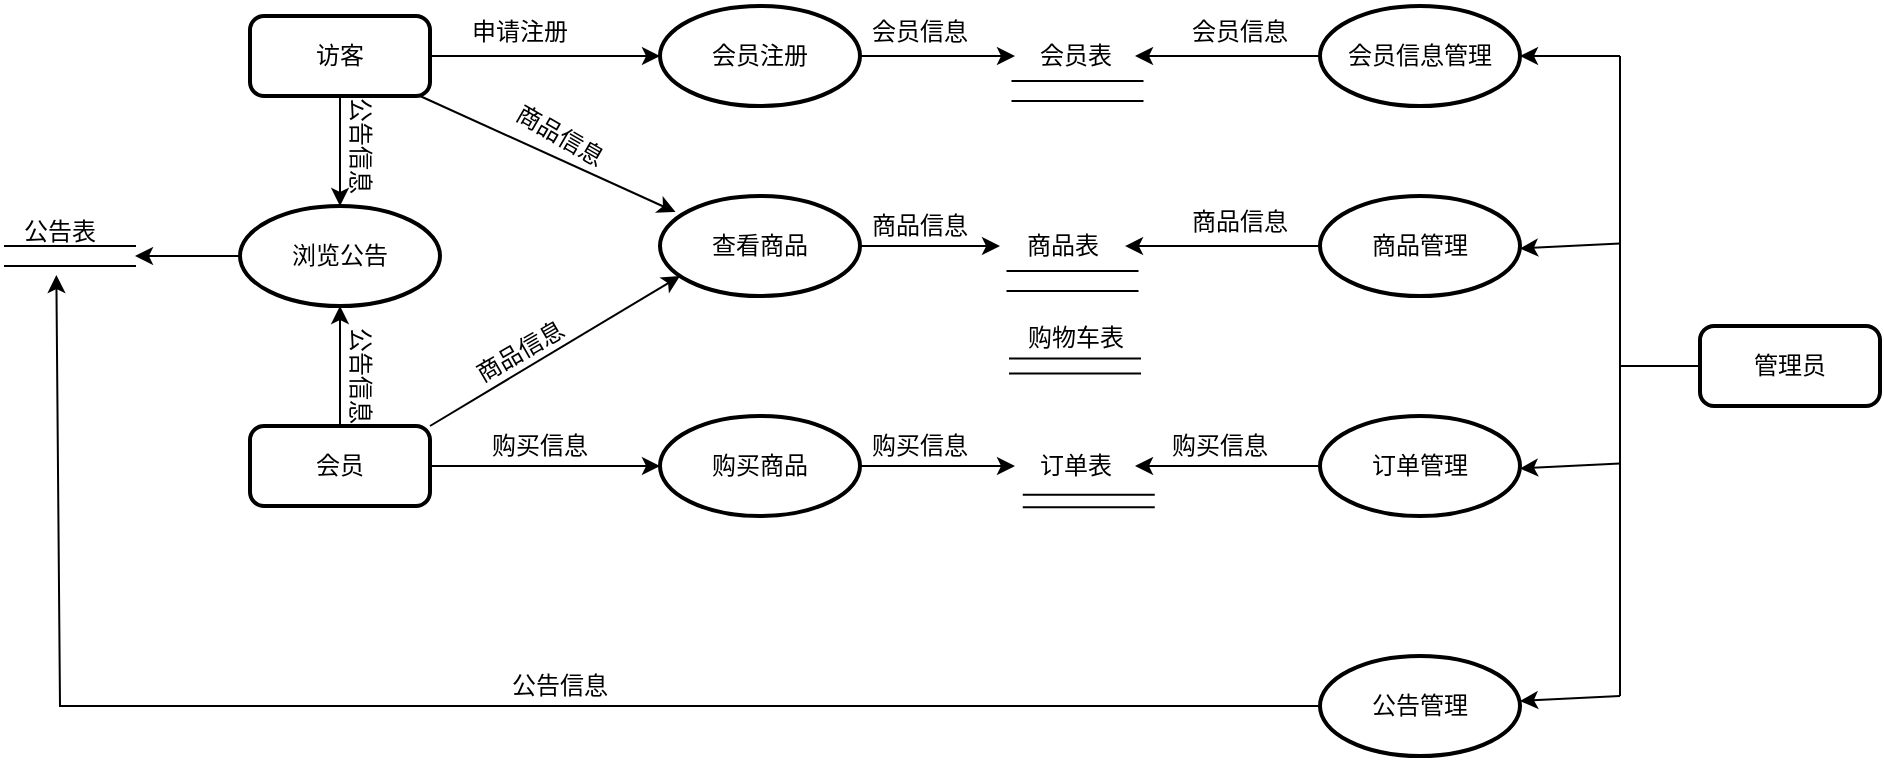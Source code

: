 <mxfile version="16.6.6"><diagram id="bIPfh1mh9V8Zo8WJj3ih" name="第 1 页"><mxGraphModel dx="1865" dy="544" grid="1" gridSize="10" guides="1" tooltips="1" connect="1" arrows="1" fold="1" page="1" pageScale="1" pageWidth="827" pageHeight="1169" math="0" shadow="0"><root><mxCell id="0"/><mxCell id="1" parent="0"/><mxCell id="JkRDDsgBLrjlTW5WWjNB-60" value="" style="edgeStyle=orthogonalEdgeStyle;rounded=0;orthogonalLoop=1;jettySize=auto;html=1;" edge="1" parent="1" source="JkRDDsgBLrjlTW5WWjNB-1" target="JkRDDsgBLrjlTW5WWjNB-11"><mxGeometry relative="1" as="geometry"/></mxCell><mxCell id="JkRDDsgBLrjlTW5WWjNB-61" value="" style="edgeStyle=orthogonalEdgeStyle;rounded=0;orthogonalLoop=1;jettySize=auto;html=1;" edge="1" parent="1" source="JkRDDsgBLrjlTW5WWjNB-1" target="JkRDDsgBLrjlTW5WWjNB-8"><mxGeometry relative="1" as="geometry"/></mxCell><mxCell id="JkRDDsgBLrjlTW5WWjNB-1" value="访客" style="rounded=1;whiteSpace=wrap;html=1;absoluteArcSize=1;arcSize=14;strokeWidth=2;" vertex="1" parent="1"><mxGeometry x="95" y="150" width="90" height="40" as="geometry"/></mxCell><mxCell id="JkRDDsgBLrjlTW5WWjNB-58" value="" style="edgeStyle=orthogonalEdgeStyle;rounded=0;orthogonalLoop=1;jettySize=auto;html=1;" edge="1" parent="1" source="JkRDDsgBLrjlTW5WWjNB-2" target="JkRDDsgBLrjlTW5WWjNB-9"><mxGeometry relative="1" as="geometry"/></mxCell><mxCell id="JkRDDsgBLrjlTW5WWjNB-59" value="" style="edgeStyle=orthogonalEdgeStyle;rounded=0;orthogonalLoop=1;jettySize=auto;html=1;entryX=0.5;entryY=1;entryDx=0;entryDy=0;entryPerimeter=0;" edge="1" parent="1" source="JkRDDsgBLrjlTW5WWjNB-2" target="JkRDDsgBLrjlTW5WWjNB-11"><mxGeometry relative="1" as="geometry"/></mxCell><mxCell id="JkRDDsgBLrjlTW5WWjNB-2" value="会员" style="rounded=1;whiteSpace=wrap;html=1;absoluteArcSize=1;arcSize=14;strokeWidth=2;" vertex="1" parent="1"><mxGeometry x="95" y="355" width="90" height="40" as="geometry"/></mxCell><mxCell id="JkRDDsgBLrjlTW5WWjNB-3" value="管理员" style="rounded=1;whiteSpace=wrap;html=1;absoluteArcSize=1;arcSize=14;strokeWidth=2;" vertex="1" parent="1"><mxGeometry x="820" y="305" width="90" height="40" as="geometry"/></mxCell><mxCell id="JkRDDsgBLrjlTW5WWjNB-66" value="" style="edgeStyle=orthogonalEdgeStyle;rounded=0;orthogonalLoop=1;jettySize=auto;html=1;" edge="1" parent="1" source="JkRDDsgBLrjlTW5WWjNB-8" target="JkRDDsgBLrjlTW5WWjNB-36"><mxGeometry relative="1" as="geometry"/></mxCell><mxCell id="JkRDDsgBLrjlTW5WWjNB-8" value="会员注册" style="strokeWidth=2;html=1;shape=mxgraph.flowchart.start_1;whiteSpace=wrap;" vertex="1" parent="1"><mxGeometry x="300" y="145" width="100" height="50" as="geometry"/></mxCell><mxCell id="JkRDDsgBLrjlTW5WWjNB-72" value="" style="edgeStyle=orthogonalEdgeStyle;rounded=0;orthogonalLoop=1;jettySize=auto;html=1;" edge="1" parent="1" source="JkRDDsgBLrjlTW5WWjNB-9" target="JkRDDsgBLrjlTW5WWjNB-40"><mxGeometry relative="1" as="geometry"/></mxCell><mxCell id="JkRDDsgBLrjlTW5WWjNB-9" value="购买商品" style="strokeWidth=2;html=1;shape=mxgraph.flowchart.start_1;whiteSpace=wrap;" vertex="1" parent="1"><mxGeometry x="300" y="350" width="100" height="50" as="geometry"/></mxCell><mxCell id="JkRDDsgBLrjlTW5WWjNB-70" value="" style="edgeStyle=orthogonalEdgeStyle;rounded=0;orthogonalLoop=1;jettySize=auto;html=1;" edge="1" parent="1" source="JkRDDsgBLrjlTW5WWjNB-10" target="JkRDDsgBLrjlTW5WWjNB-39"><mxGeometry relative="1" as="geometry"/></mxCell><mxCell id="JkRDDsgBLrjlTW5WWjNB-10" value="查看商品" style="strokeWidth=2;html=1;shape=mxgraph.flowchart.start_1;whiteSpace=wrap;" vertex="1" parent="1"><mxGeometry x="300" y="240" width="100" height="50" as="geometry"/></mxCell><mxCell id="JkRDDsgBLrjlTW5WWjNB-82" value="" style="edgeStyle=orthogonalEdgeStyle;rounded=0;orthogonalLoop=1;jettySize=auto;html=1;" edge="1" parent="1" source="JkRDDsgBLrjlTW5WWjNB-11" target="JkRDDsgBLrjlTW5WWjNB-53"><mxGeometry relative="1" as="geometry"/></mxCell><mxCell id="JkRDDsgBLrjlTW5WWjNB-11" value="浏览公告" style="strokeWidth=2;html=1;shape=mxgraph.flowchart.start_1;whiteSpace=wrap;" vertex="1" parent="1"><mxGeometry x="90" y="245" width="100" height="50" as="geometry"/></mxCell><mxCell id="JkRDDsgBLrjlTW5WWjNB-68" value="" style="edgeStyle=orthogonalEdgeStyle;rounded=0;orthogonalLoop=1;jettySize=auto;html=1;" edge="1" parent="1" source="JkRDDsgBLrjlTW5WWjNB-13" target="JkRDDsgBLrjlTW5WWjNB-39"><mxGeometry relative="1" as="geometry"/></mxCell><mxCell id="JkRDDsgBLrjlTW5WWjNB-13" value="商品管理" style="strokeWidth=2;html=1;shape=mxgraph.flowchart.start_1;whiteSpace=wrap;" vertex="1" parent="1"><mxGeometry x="630" y="240" width="100" height="50" as="geometry"/></mxCell><mxCell id="JkRDDsgBLrjlTW5WWjNB-67" value="" style="edgeStyle=orthogonalEdgeStyle;rounded=0;orthogonalLoop=1;jettySize=auto;html=1;" edge="1" parent="1" source="JkRDDsgBLrjlTW5WWjNB-14" target="JkRDDsgBLrjlTW5WWjNB-36"><mxGeometry relative="1" as="geometry"/></mxCell><mxCell id="JkRDDsgBLrjlTW5WWjNB-14" value="会员信息管理" style="strokeWidth=2;html=1;shape=mxgraph.flowchart.start_1;whiteSpace=wrap;" vertex="1" parent="1"><mxGeometry x="630" y="145" width="100" height="50" as="geometry"/></mxCell><mxCell id="JkRDDsgBLrjlTW5WWjNB-15" value="公告管理" style="strokeWidth=2;html=1;shape=mxgraph.flowchart.start_1;whiteSpace=wrap;" vertex="1" parent="1"><mxGeometry x="630" y="470" width="100" height="50" as="geometry"/></mxCell><mxCell id="JkRDDsgBLrjlTW5WWjNB-71" value="" style="edgeStyle=orthogonalEdgeStyle;rounded=0;orthogonalLoop=1;jettySize=auto;html=1;" edge="1" parent="1" source="JkRDDsgBLrjlTW5WWjNB-16" target="JkRDDsgBLrjlTW5WWjNB-40"><mxGeometry relative="1" as="geometry"/></mxCell><mxCell id="JkRDDsgBLrjlTW5WWjNB-16" value="订单管理" style="strokeWidth=2;html=1;shape=mxgraph.flowchart.start_1;whiteSpace=wrap;" vertex="1" parent="1"><mxGeometry x="630" y="350" width="100" height="50" as="geometry"/></mxCell><mxCell id="JkRDDsgBLrjlTW5WWjNB-18" value="" style="shape=partialRectangle;whiteSpace=wrap;html=1;top=0;bottom=0;fillColor=none;rotation=90;" vertex="1" parent="1"><mxGeometry x="503.75" y="155" width="10" height="65" as="geometry"/></mxCell><mxCell id="JkRDDsgBLrjlTW5WWjNB-24" value="" style="shape=partialRectangle;whiteSpace=wrap;html=1;top=0;bottom=0;fillColor=none;rotation=90;" vertex="1" parent="1"><mxGeometry x="503.75" y="292.5" width="7.5" height="65" as="geometry"/></mxCell><mxCell id="JkRDDsgBLrjlTW5WWjNB-25" value="" style="shape=partialRectangle;whiteSpace=wrap;html=1;top=0;bottom=0;fillColor=none;rotation=90;" vertex="1" parent="1"><mxGeometry x="511.25" y="360" width="6.25" height="65" as="geometry"/></mxCell><mxCell id="JkRDDsgBLrjlTW5WWjNB-26" value="" style="shape=partialRectangle;whiteSpace=wrap;html=1;top=0;bottom=0;fillColor=none;rotation=90;" vertex="1" parent="1"><mxGeometry x="501.25" y="250" width="10" height="65" as="geometry"/></mxCell><mxCell id="JkRDDsgBLrjlTW5WWjNB-36" value="会员表" style="text;html=1;strokeColor=none;fillColor=none;align=center;verticalAlign=middle;whiteSpace=wrap;rounded=0;" vertex="1" parent="1"><mxGeometry x="477.5" y="155" width="60" height="30" as="geometry"/></mxCell><mxCell id="JkRDDsgBLrjlTW5WWjNB-37" value="购物车表" style="text;html=1;strokeColor=none;fillColor=none;align=center;verticalAlign=middle;whiteSpace=wrap;rounded=0;" vertex="1" parent="1"><mxGeometry x="477.5" y="296.25" width="60" height="30" as="geometry"/></mxCell><mxCell id="JkRDDsgBLrjlTW5WWjNB-38" value="商品信息" style="text;html=1;strokeColor=none;fillColor=none;align=center;verticalAlign=middle;whiteSpace=wrap;rounded=0;rotation=-30;" vertex="1" parent="1"><mxGeometry x="200" y="302.5" width="60" height="30" as="geometry"/></mxCell><mxCell id="JkRDDsgBLrjlTW5WWjNB-39" value="商品表" style="text;html=1;strokeColor=none;fillColor=none;align=center;verticalAlign=middle;whiteSpace=wrap;rounded=0;" vertex="1" parent="1"><mxGeometry x="470" y="246.25" width="62.5" height="37.5" as="geometry"/></mxCell><mxCell id="JkRDDsgBLrjlTW5WWjNB-40" value="订单表" style="text;html=1;strokeColor=none;fillColor=none;align=center;verticalAlign=middle;whiteSpace=wrap;rounded=0;" vertex="1" parent="1"><mxGeometry x="477.5" y="360" width="60" height="30" as="geometry"/></mxCell><mxCell id="JkRDDsgBLrjlTW5WWjNB-43" value="" style="endArrow=none;html=1;rounded=0;" edge="1" parent="1"><mxGeometry width="50" height="50" relative="1" as="geometry"><mxPoint x="780" y="490" as="sourcePoint"/><mxPoint x="780" y="170" as="targetPoint"/></mxGeometry></mxCell><mxCell id="JkRDDsgBLrjlTW5WWjNB-45" value="" style="endArrow=none;html=1;rounded=0;exitX=0;exitY=0.5;exitDx=0;exitDy=0;" edge="1" parent="1" source="JkRDDsgBLrjlTW5WWjNB-3"><mxGeometry width="50" height="50" relative="1" as="geometry"><mxPoint x="820" y="300" as="sourcePoint"/><mxPoint x="780" y="325" as="targetPoint"/></mxGeometry></mxCell><mxCell id="JkRDDsgBLrjlTW5WWjNB-48" value="" style="endArrow=classic;html=1;rounded=0;entryX=1;entryY=0.5;entryDx=0;entryDy=0;entryPerimeter=0;" edge="1" parent="1" target="JkRDDsgBLrjlTW5WWjNB-14"><mxGeometry width="50" height="50" relative="1" as="geometry"><mxPoint x="780" y="170" as="sourcePoint"/><mxPoint x="750" y="180" as="targetPoint"/></mxGeometry></mxCell><mxCell id="JkRDDsgBLrjlTW5WWjNB-49" value="" style="endArrow=classic;html=1;rounded=0;entryX=1;entryY=0.5;entryDx=0;entryDy=0;entryPerimeter=0;" edge="1" parent="1"><mxGeometry width="50" height="50" relative="1" as="geometry"><mxPoint x="780" y="263.75" as="sourcePoint"/><mxPoint x="730" y="266.25" as="targetPoint"/></mxGeometry></mxCell><mxCell id="JkRDDsgBLrjlTW5WWjNB-50" value="" style="endArrow=classic;html=1;rounded=0;entryX=1;entryY=0.5;entryDx=0;entryDy=0;entryPerimeter=0;" edge="1" parent="1"><mxGeometry width="50" height="50" relative="1" as="geometry"><mxPoint x="780" y="373.75" as="sourcePoint"/><mxPoint x="730" y="376.25" as="targetPoint"/></mxGeometry></mxCell><mxCell id="JkRDDsgBLrjlTW5WWjNB-51" value="" style="endArrow=classic;html=1;rounded=0;entryX=1;entryY=0.5;entryDx=0;entryDy=0;entryPerimeter=0;" edge="1" parent="1"><mxGeometry width="50" height="50" relative="1" as="geometry"><mxPoint x="780" y="490" as="sourcePoint"/><mxPoint x="730" y="492.5" as="targetPoint"/></mxGeometry></mxCell><mxCell id="JkRDDsgBLrjlTW5WWjNB-52" value="公告表" style="text;html=1;strokeColor=none;fillColor=none;align=center;verticalAlign=middle;whiteSpace=wrap;rounded=0;" vertex="1" parent="1"><mxGeometry x="-30" y="242.5" width="60" height="30" as="geometry"/></mxCell><mxCell id="JkRDDsgBLrjlTW5WWjNB-53" value="" style="shape=partialRectangle;whiteSpace=wrap;html=1;top=0;bottom=0;fillColor=none;rotation=90;" vertex="1" parent="1"><mxGeometry y="237.5" width="10" height="65" as="geometry"/></mxCell><mxCell id="JkRDDsgBLrjlTW5WWjNB-56" value="" style="endArrow=classic;html=1;rounded=0;exitX=0;exitY=0.5;exitDx=0;exitDy=0;exitPerimeter=0;entryX=1.45;entryY=0.605;entryDx=0;entryDy=0;entryPerimeter=0;" edge="1" parent="1" source="JkRDDsgBLrjlTW5WWjNB-15" target="JkRDDsgBLrjlTW5WWjNB-53"><mxGeometry width="50" height="50" relative="1" as="geometry"><mxPoint x="390" y="310" as="sourcePoint"/><mxPoint y="350" as="targetPoint"/><Array as="points"><mxPoint y="495"/></Array></mxGeometry></mxCell><mxCell id="JkRDDsgBLrjlTW5WWjNB-62" value="" style="endArrow=classic;html=1;rounded=0;entryX=0.078;entryY=0.16;entryDx=0;entryDy=0;entryPerimeter=0;" edge="1" parent="1" target="JkRDDsgBLrjlTW5WWjNB-10"><mxGeometry width="50" height="50" relative="1" as="geometry"><mxPoint x="180" y="190" as="sourcePoint"/><mxPoint x="440" y="260" as="targetPoint"/></mxGeometry></mxCell><mxCell id="JkRDDsgBLrjlTW5WWjNB-63" value="" style="endArrow=classic;html=1;rounded=0;exitX=1;exitY=0;exitDx=0;exitDy=0;entryX=0.1;entryY=0.8;entryDx=0;entryDy=0;entryPerimeter=0;" edge="1" parent="1" source="JkRDDsgBLrjlTW5WWjNB-2" target="JkRDDsgBLrjlTW5WWjNB-10"><mxGeometry width="50" height="50" relative="1" as="geometry"><mxPoint x="390" y="310" as="sourcePoint"/><mxPoint x="440" y="260" as="targetPoint"/></mxGeometry></mxCell><mxCell id="JkRDDsgBLrjlTW5WWjNB-64" value="商品信息" style="text;html=1;strokeColor=none;fillColor=none;align=center;verticalAlign=middle;whiteSpace=wrap;rounded=0;rotation=30;" vertex="1" parent="1"><mxGeometry x="220" y="195" width="60" height="30" as="geometry"/></mxCell><mxCell id="JkRDDsgBLrjlTW5WWjNB-65" value="申请注册" style="text;html=1;strokeColor=none;fillColor=none;align=center;verticalAlign=middle;whiteSpace=wrap;rounded=0;" vertex="1" parent="1"><mxGeometry x="200" y="142.5" width="60" height="30" as="geometry"/></mxCell><mxCell id="JkRDDsgBLrjlTW5WWjNB-73" value="会员信息" style="text;html=1;strokeColor=none;fillColor=none;align=center;verticalAlign=middle;whiteSpace=wrap;rounded=0;" vertex="1" parent="1"><mxGeometry x="400" y="142.5" width="60" height="30" as="geometry"/></mxCell><mxCell id="JkRDDsgBLrjlTW5WWjNB-74" value="会员信息" style="text;html=1;strokeColor=none;fillColor=none;align=center;verticalAlign=middle;whiteSpace=wrap;rounded=0;" vertex="1" parent="1"><mxGeometry x="560" y="142.5" width="60" height="30" as="geometry"/></mxCell><mxCell id="JkRDDsgBLrjlTW5WWjNB-75" value="商品信息" style="text;html=1;strokeColor=none;fillColor=none;align=center;verticalAlign=middle;whiteSpace=wrap;rounded=0;" vertex="1" parent="1"><mxGeometry x="400" y="240" width="60" height="30" as="geometry"/></mxCell><mxCell id="JkRDDsgBLrjlTW5WWjNB-76" value="商品信息" style="text;html=1;strokeColor=none;fillColor=none;align=center;verticalAlign=middle;whiteSpace=wrap;rounded=0;" vertex="1" parent="1"><mxGeometry x="560" y="237.5" width="60" height="30" as="geometry"/></mxCell><mxCell id="JkRDDsgBLrjlTW5WWjNB-77" value="购买信息" style="text;html=1;strokeColor=none;fillColor=none;align=center;verticalAlign=middle;whiteSpace=wrap;rounded=0;" vertex="1" parent="1"><mxGeometry x="210" y="350" width="60" height="30" as="geometry"/></mxCell><mxCell id="JkRDDsgBLrjlTW5WWjNB-78" value="购买信息" style="text;html=1;strokeColor=none;fillColor=none;align=center;verticalAlign=middle;whiteSpace=wrap;rounded=0;" vertex="1" parent="1"><mxGeometry x="400" y="350" width="60" height="30" as="geometry"/></mxCell><mxCell id="JkRDDsgBLrjlTW5WWjNB-79" value="购买信息" style="text;html=1;strokeColor=none;fillColor=none;align=center;verticalAlign=middle;whiteSpace=wrap;rounded=0;" vertex="1" parent="1"><mxGeometry x="550" y="350" width="60" height="30" as="geometry"/></mxCell><mxCell id="JkRDDsgBLrjlTW5WWjNB-83" value="公告信息" style="text;html=1;strokeColor=none;fillColor=none;align=center;verticalAlign=middle;whiteSpace=wrap;rounded=0;rotation=90;" vertex="1" parent="1"><mxGeometry x="120" y="200" width="60" height="30" as="geometry"/></mxCell><mxCell id="JkRDDsgBLrjlTW5WWjNB-84" value="公告信息" style="text;html=1;strokeColor=none;fillColor=none;align=center;verticalAlign=middle;whiteSpace=wrap;rounded=0;rotation=90;" vertex="1" parent="1"><mxGeometry x="120" y="315" width="60" height="30" as="geometry"/></mxCell><mxCell id="JkRDDsgBLrjlTW5WWjNB-85" value="公告信息" style="text;html=1;strokeColor=none;fillColor=none;align=center;verticalAlign=middle;whiteSpace=wrap;rounded=0;" vertex="1" parent="1"><mxGeometry x="220" y="470" width="60" height="30" as="geometry"/></mxCell></root></mxGraphModel></diagram></mxfile>